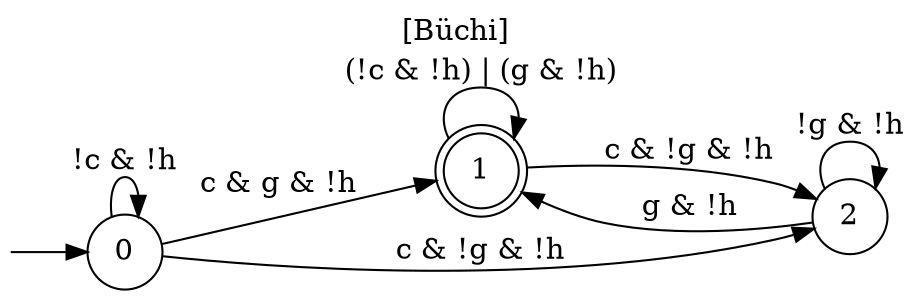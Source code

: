 digraph "" {
  rankdir=LR
  label="[Büchi]"
  labelloc="t"
  node [shape="circle"]
  I [label="", style=invis, width=0]
  I -> 0
  0 [label="0"]
  0 -> 0 [label="!c & !h"]
  0 -> 1 [label="c & g & !h"]
  0 -> 2 [label="c & !g & !h"]
  1 [label="1", peripheries=2]
  1 -> 1 [label="(!c & !h) | (g & !h)"]
  1 -> 2 [label="c & !g & !h"]
  2 [label="2"]
  2 -> 1 [label="g & !h"]
  2 -> 2 [label="!g & !h"]
}
